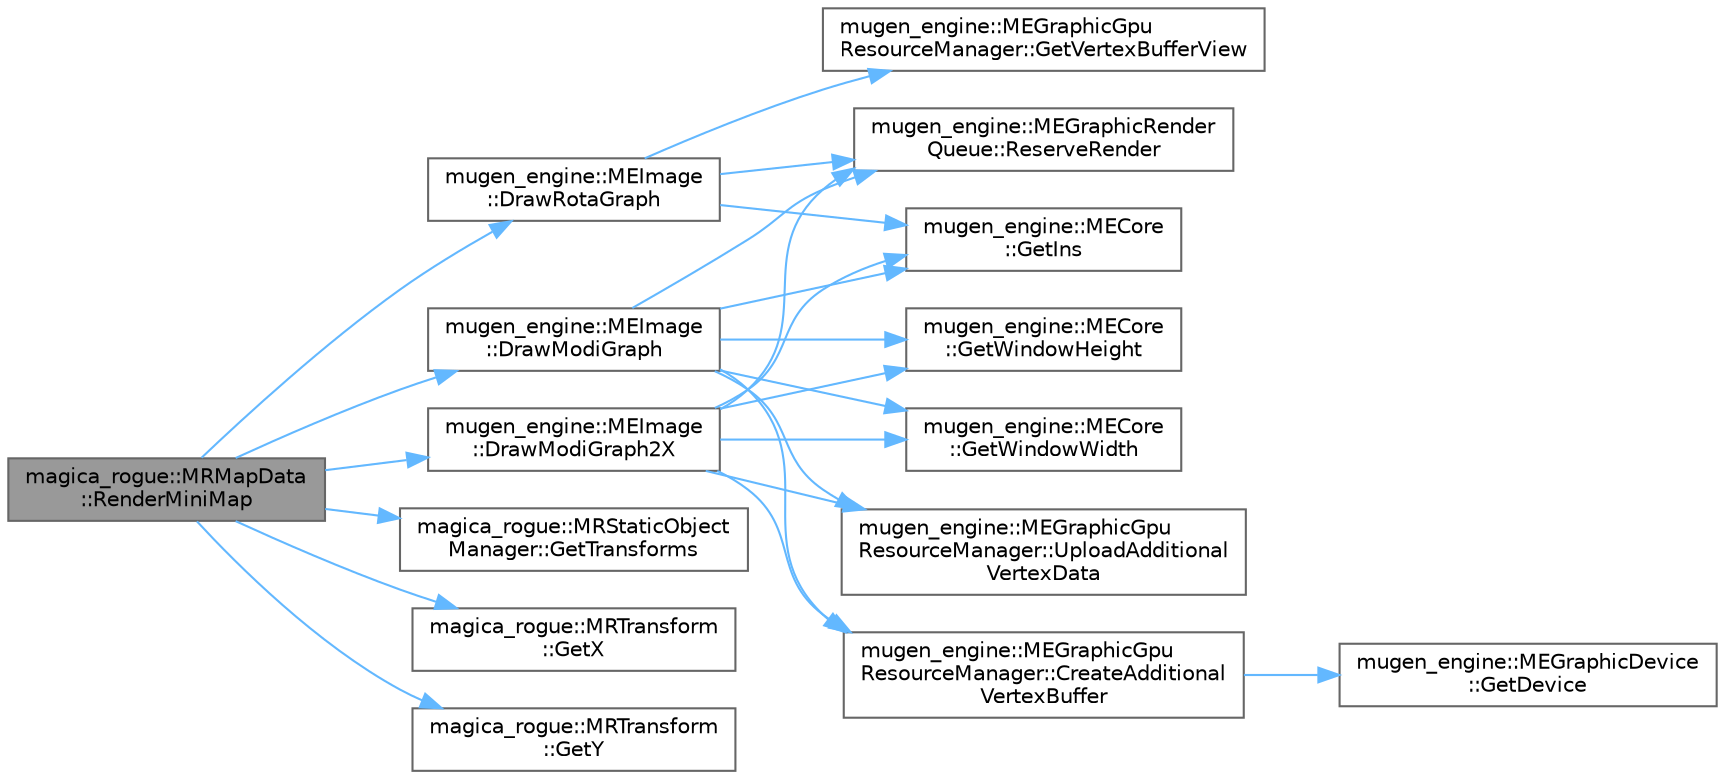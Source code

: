 digraph "magica_rogue::MRMapData::RenderMiniMap"
{
 // LATEX_PDF_SIZE
  bgcolor="transparent";
  edge [fontname=Helvetica,fontsize=10,labelfontname=Helvetica,labelfontsize=10];
  node [fontname=Helvetica,fontsize=10,shape=box,height=0.2,width=0.4];
  rankdir="LR";
  Node1 [id="Node000001",label="magica_rogue::MRMapData\l::RenderMiniMap",height=0.2,width=0.4,color="gray40", fillcolor="grey60", style="filled", fontcolor="black",tooltip="ミニマップを描画"];
  Node1 -> Node2 [id="edge1_Node000001_Node000002",color="steelblue1",style="solid",tooltip=" "];
  Node2 [id="Node000002",label="mugen_engine::MEImage\l::DrawModiGraph",height=0.2,width=0.4,color="grey40", fillcolor="white", style="filled",URL="$classmugen__engine_1_1_m_e_image.html#a5b46151651eb87222501fcda2a1dc509",tooltip="自由に4頂点を指定して描画する"];
  Node2 -> Node3 [id="edge2_Node000002_Node000003",color="steelblue1",style="solid",tooltip=" "];
  Node3 [id="Node000003",label="mugen_engine::MEGraphicGpu\lResourceManager::CreateAdditional\lVertexBuffer",height=0.2,width=0.4,color="grey40", fillcolor="white", style="filled",URL="$classmugen__engine_1_1_m_e_graphic_gpu_resource_manager.html#a628babc668697ba5e2d114f488eb0a5d",tooltip="追加の頂点バッファの作成"];
  Node3 -> Node4 [id="edge3_Node000003_Node000004",color="steelblue1",style="solid",tooltip=" "];
  Node4 [id="Node000004",label="mugen_engine::MEGraphicDevice\l::GetDevice",height=0.2,width=0.4,color="grey40", fillcolor="white", style="filled",URL="$classmugen__engine_1_1_m_e_graphic_device.html#a1b80c568c2b2708835c532d31a748b25",tooltip="デバイスの生ポインタを取得"];
  Node2 -> Node5 [id="edge4_Node000002_Node000005",color="steelblue1",style="solid",tooltip=" "];
  Node5 [id="Node000005",label="mugen_engine::MECore\l::GetIns",height=0.2,width=0.4,color="grey40", fillcolor="white", style="filled",URL="$classmugen__engine_1_1_m_e_core.html#a8efe32043348f81c574473428903f0be",tooltip="インスタンスの取得"];
  Node2 -> Node6 [id="edge5_Node000002_Node000006",color="steelblue1",style="solid",tooltip=" "];
  Node6 [id="Node000006",label="mugen_engine::MECore\l::GetWindowHeight",height=0.2,width=0.4,color="grey40", fillcolor="white", style="filled",URL="$classmugen__engine_1_1_m_e_core.html#a35c94ba4e5f6b2309b9eaab5121e075a",tooltip="画面の高さを取得"];
  Node2 -> Node7 [id="edge6_Node000002_Node000007",color="steelblue1",style="solid",tooltip=" "];
  Node7 [id="Node000007",label="mugen_engine::MECore\l::GetWindowWidth",height=0.2,width=0.4,color="grey40", fillcolor="white", style="filled",URL="$classmugen__engine_1_1_m_e_core.html#ac6b8db890e9dd6d4f408963f719eb7d6",tooltip="画面の横幅を取得"];
  Node2 -> Node8 [id="edge7_Node000002_Node000008",color="steelblue1",style="solid",tooltip=" "];
  Node8 [id="Node000008",label="mugen_engine::MEGraphicRender\lQueue::ReserveRender",height=0.2,width=0.4,color="grey40", fillcolor="white", style="filled",URL="$classmugen__engine_1_1_m_e_graphic_render_queue.html#aed53caf0379a1008611962820dbede29",tooltip="描画を予約する"];
  Node2 -> Node9 [id="edge8_Node000002_Node000009",color="steelblue1",style="solid",tooltip=" "];
  Node9 [id="Node000009",label="mugen_engine::MEGraphicGpu\lResourceManager::UploadAdditional\lVertexData",height=0.2,width=0.4,color="grey40", fillcolor="white", style="filled",URL="$classmugen__engine_1_1_m_e_graphic_gpu_resource_manager.html#abfa6bb090f502964048c8fbf41d80b79",tooltip="追加の頂点データをバッファに書き込む"];
  Node1 -> Node10 [id="edge9_Node000001_Node000010",color="steelblue1",style="solid",tooltip=" "];
  Node10 [id="Node000010",label="mugen_engine::MEImage\l::DrawModiGraph2X",height=0.2,width=0.4,color="grey40", fillcolor="white", style="filled",URL="$classmugen__engine_1_1_m_e_image.html#a90d318e0735d4c605f6ea407b9dd32a0",tooltip="2倍換算で自由に4頂点を指定して描画する"];
  Node10 -> Node3 [id="edge10_Node000010_Node000003",color="steelblue1",style="solid",tooltip=" "];
  Node10 -> Node5 [id="edge11_Node000010_Node000005",color="steelblue1",style="solid",tooltip=" "];
  Node10 -> Node6 [id="edge12_Node000010_Node000006",color="steelblue1",style="solid",tooltip=" "];
  Node10 -> Node7 [id="edge13_Node000010_Node000007",color="steelblue1",style="solid",tooltip=" "];
  Node10 -> Node8 [id="edge14_Node000010_Node000008",color="steelblue1",style="solid",tooltip=" "];
  Node10 -> Node9 [id="edge15_Node000010_Node000009",color="steelblue1",style="solid",tooltip=" "];
  Node1 -> Node11 [id="edge16_Node000001_Node000011",color="steelblue1",style="solid",tooltip=" "];
  Node11 [id="Node000011",label="mugen_engine::MEImage\l::DrawRotaGraph",height=0.2,width=0.4,color="grey40", fillcolor="white", style="filled",URL="$classmugen__engine_1_1_m_e_image.html#a51fc8eceabf60160e5516c64f510d6de",tooltip="座標と拡大率と回転角度を指定して描画"];
  Node11 -> Node5 [id="edge17_Node000011_Node000005",color="steelblue1",style="solid",tooltip=" "];
  Node11 -> Node12 [id="edge18_Node000011_Node000012",color="steelblue1",style="solid",tooltip=" "];
  Node12 [id="Node000012",label="mugen_engine::MEGraphicGpu\lResourceManager::GetVertexBufferView",height=0.2,width=0.4,color="grey40", fillcolor="white", style="filled",URL="$classmugen__engine_1_1_m_e_graphic_gpu_resource_manager.html#a5975faa5ec6615c97e1c07b1ec95893a",tooltip="頂点バッファビューを取得"];
  Node11 -> Node8 [id="edge19_Node000011_Node000008",color="steelblue1",style="solid",tooltip=" "];
  Node1 -> Node13 [id="edge20_Node000001_Node000013",color="steelblue1",style="solid",tooltip=" "];
  Node13 [id="Node000013",label="magica_rogue::MRStaticObject\lManager::GetTransforms",height=0.2,width=0.4,color="grey40", fillcolor="white", style="filled",URL="$classmagica__rogue_1_1_m_r_static_object_manager.html#a11918a44b038888f232dcdb57b5f84c2",tooltip="物体の位置情報をvectorで取得"];
  Node1 -> Node14 [id="edge21_Node000001_Node000014",color="steelblue1",style="solid",tooltip=" "];
  Node14 [id="Node000014",label="magica_rogue::MRTransform\l::GetX",height=0.2,width=0.4,color="grey40", fillcolor="white", style="filled",URL="$classmagica__rogue_1_1_m_r_transform.html#aa348a91e555b9432ce8164f544d31e43",tooltip="X座標を取得"];
  Node1 -> Node15 [id="edge22_Node000001_Node000015",color="steelblue1",style="solid",tooltip=" "];
  Node15 [id="Node000015",label="magica_rogue::MRTransform\l::GetY",height=0.2,width=0.4,color="grey40", fillcolor="white", style="filled",URL="$classmagica__rogue_1_1_m_r_transform.html#a799ec6bf12fa654f4f0caf565578becc",tooltip="Y座標を取得"];
}
